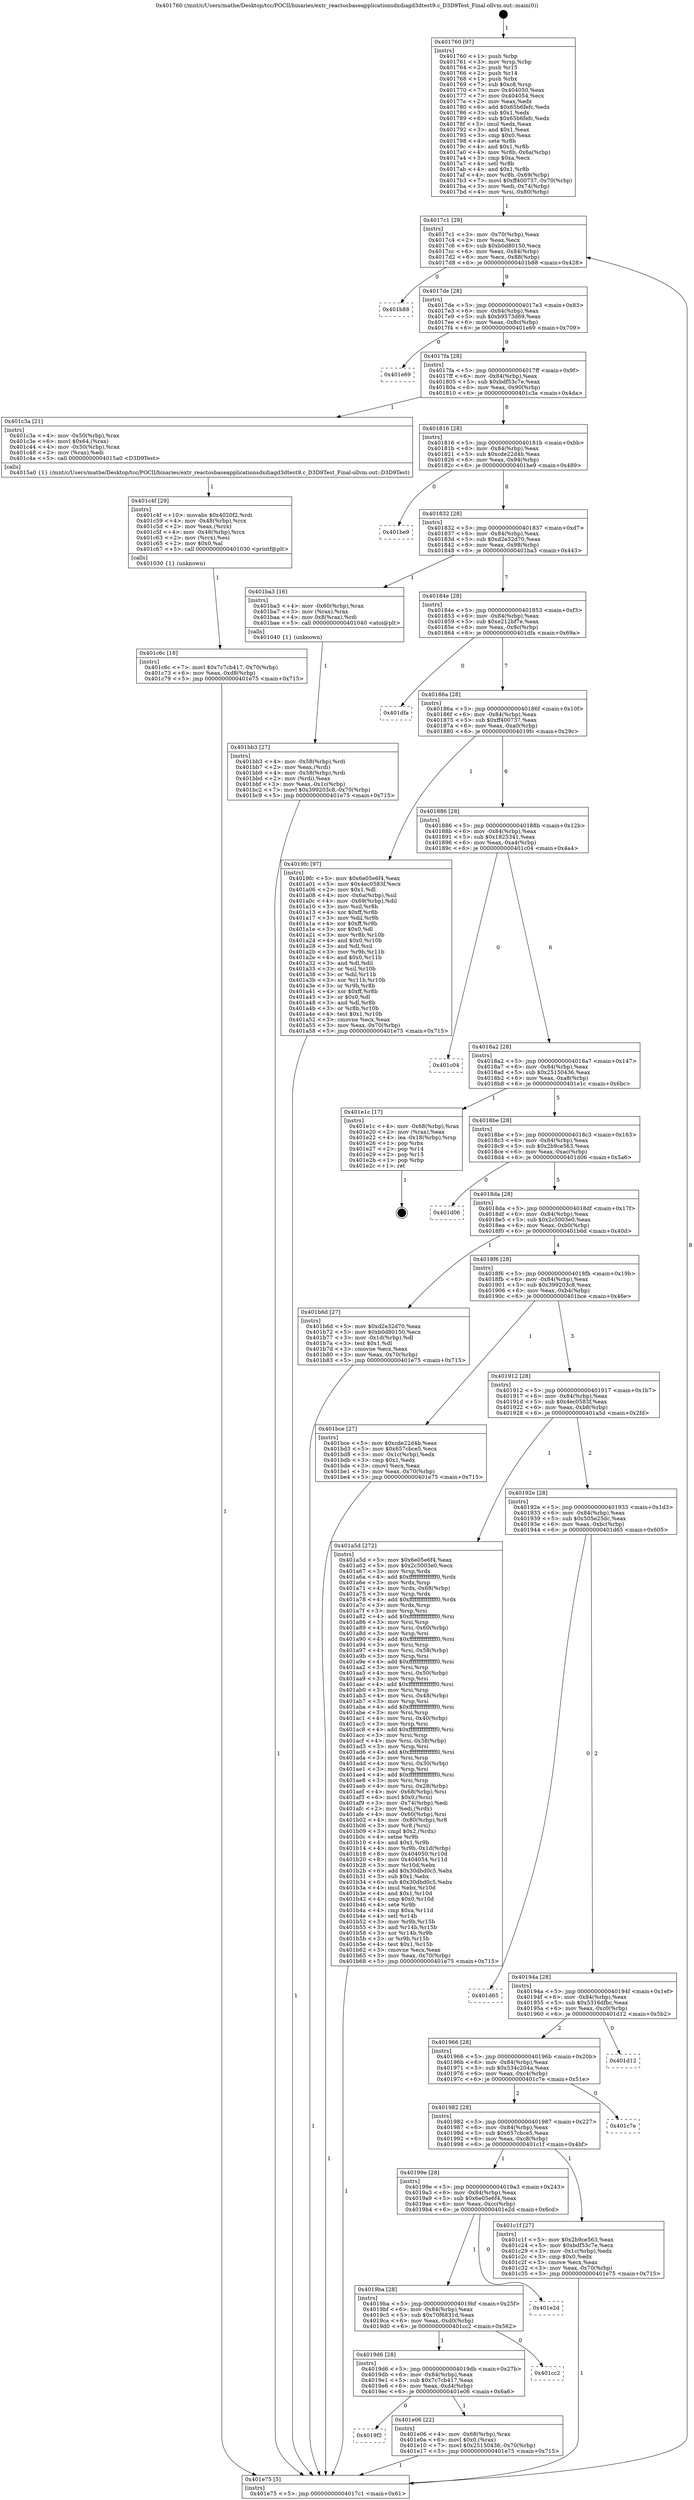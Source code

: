 digraph "0x401760" {
  label = "0x401760 (/mnt/c/Users/mathe/Desktop/tcc/POCII/binaries/extr_reactosbaseapplicationsdxdiagd3dtest9.c_D3D9Test_Final-ollvm.out::main(0))"
  labelloc = "t"
  node[shape=record]

  Entry [label="",width=0.3,height=0.3,shape=circle,fillcolor=black,style=filled]
  "0x4017c1" [label="{
     0x4017c1 [29]\l
     | [instrs]\l
     &nbsp;&nbsp;0x4017c1 \<+3\>: mov -0x70(%rbp),%eax\l
     &nbsp;&nbsp;0x4017c4 \<+2\>: mov %eax,%ecx\l
     &nbsp;&nbsp;0x4017c6 \<+6\>: sub $0xb0d80150,%ecx\l
     &nbsp;&nbsp;0x4017cc \<+6\>: mov %eax,-0x84(%rbp)\l
     &nbsp;&nbsp;0x4017d2 \<+6\>: mov %ecx,-0x88(%rbp)\l
     &nbsp;&nbsp;0x4017d8 \<+6\>: je 0000000000401b88 \<main+0x428\>\l
  }"]
  "0x401b88" [label="{
     0x401b88\l
  }", style=dashed]
  "0x4017de" [label="{
     0x4017de [28]\l
     | [instrs]\l
     &nbsp;&nbsp;0x4017de \<+5\>: jmp 00000000004017e3 \<main+0x83\>\l
     &nbsp;&nbsp;0x4017e3 \<+6\>: mov -0x84(%rbp),%eax\l
     &nbsp;&nbsp;0x4017e9 \<+5\>: sub $0xb9573d69,%eax\l
     &nbsp;&nbsp;0x4017ee \<+6\>: mov %eax,-0x8c(%rbp)\l
     &nbsp;&nbsp;0x4017f4 \<+6\>: je 0000000000401e69 \<main+0x709\>\l
  }"]
  Exit [label="",width=0.3,height=0.3,shape=circle,fillcolor=black,style=filled,peripheries=2]
  "0x401e69" [label="{
     0x401e69\l
  }", style=dashed]
  "0x4017fa" [label="{
     0x4017fa [28]\l
     | [instrs]\l
     &nbsp;&nbsp;0x4017fa \<+5\>: jmp 00000000004017ff \<main+0x9f\>\l
     &nbsp;&nbsp;0x4017ff \<+6\>: mov -0x84(%rbp),%eax\l
     &nbsp;&nbsp;0x401805 \<+5\>: sub $0xbdf53c7e,%eax\l
     &nbsp;&nbsp;0x40180a \<+6\>: mov %eax,-0x90(%rbp)\l
     &nbsp;&nbsp;0x401810 \<+6\>: je 0000000000401c3a \<main+0x4da\>\l
  }"]
  "0x4019f2" [label="{
     0x4019f2\l
  }", style=dashed]
  "0x401c3a" [label="{
     0x401c3a [21]\l
     | [instrs]\l
     &nbsp;&nbsp;0x401c3a \<+4\>: mov -0x50(%rbp),%rax\l
     &nbsp;&nbsp;0x401c3e \<+6\>: movl $0x64,(%rax)\l
     &nbsp;&nbsp;0x401c44 \<+4\>: mov -0x50(%rbp),%rax\l
     &nbsp;&nbsp;0x401c48 \<+2\>: mov (%rax),%edi\l
     &nbsp;&nbsp;0x401c4a \<+5\>: call 00000000004015a0 \<D3D9Test\>\l
     | [calls]\l
     &nbsp;&nbsp;0x4015a0 \{1\} (/mnt/c/Users/mathe/Desktop/tcc/POCII/binaries/extr_reactosbaseapplicationsdxdiagd3dtest9.c_D3D9Test_Final-ollvm.out::D3D9Test)\l
  }"]
  "0x401816" [label="{
     0x401816 [28]\l
     | [instrs]\l
     &nbsp;&nbsp;0x401816 \<+5\>: jmp 000000000040181b \<main+0xbb\>\l
     &nbsp;&nbsp;0x40181b \<+6\>: mov -0x84(%rbp),%eax\l
     &nbsp;&nbsp;0x401821 \<+5\>: sub $0xcde22d4b,%eax\l
     &nbsp;&nbsp;0x401826 \<+6\>: mov %eax,-0x94(%rbp)\l
     &nbsp;&nbsp;0x40182c \<+6\>: je 0000000000401be9 \<main+0x489\>\l
  }"]
  "0x401e06" [label="{
     0x401e06 [22]\l
     | [instrs]\l
     &nbsp;&nbsp;0x401e06 \<+4\>: mov -0x68(%rbp),%rax\l
     &nbsp;&nbsp;0x401e0a \<+6\>: movl $0x0,(%rax)\l
     &nbsp;&nbsp;0x401e10 \<+7\>: movl $0x25150436,-0x70(%rbp)\l
     &nbsp;&nbsp;0x401e17 \<+5\>: jmp 0000000000401e75 \<main+0x715\>\l
  }"]
  "0x401be9" [label="{
     0x401be9\l
  }", style=dashed]
  "0x401832" [label="{
     0x401832 [28]\l
     | [instrs]\l
     &nbsp;&nbsp;0x401832 \<+5\>: jmp 0000000000401837 \<main+0xd7\>\l
     &nbsp;&nbsp;0x401837 \<+6\>: mov -0x84(%rbp),%eax\l
     &nbsp;&nbsp;0x40183d \<+5\>: sub $0xd2e32d70,%eax\l
     &nbsp;&nbsp;0x401842 \<+6\>: mov %eax,-0x98(%rbp)\l
     &nbsp;&nbsp;0x401848 \<+6\>: je 0000000000401ba3 \<main+0x443\>\l
  }"]
  "0x4019d6" [label="{
     0x4019d6 [28]\l
     | [instrs]\l
     &nbsp;&nbsp;0x4019d6 \<+5\>: jmp 00000000004019db \<main+0x27b\>\l
     &nbsp;&nbsp;0x4019db \<+6\>: mov -0x84(%rbp),%eax\l
     &nbsp;&nbsp;0x4019e1 \<+5\>: sub $0x7c7cb417,%eax\l
     &nbsp;&nbsp;0x4019e6 \<+6\>: mov %eax,-0xd4(%rbp)\l
     &nbsp;&nbsp;0x4019ec \<+6\>: je 0000000000401e06 \<main+0x6a6\>\l
  }"]
  "0x401ba3" [label="{
     0x401ba3 [16]\l
     | [instrs]\l
     &nbsp;&nbsp;0x401ba3 \<+4\>: mov -0x60(%rbp),%rax\l
     &nbsp;&nbsp;0x401ba7 \<+3\>: mov (%rax),%rax\l
     &nbsp;&nbsp;0x401baa \<+4\>: mov 0x8(%rax),%rdi\l
     &nbsp;&nbsp;0x401bae \<+5\>: call 0000000000401040 \<atoi@plt\>\l
     | [calls]\l
     &nbsp;&nbsp;0x401040 \{1\} (unknown)\l
  }"]
  "0x40184e" [label="{
     0x40184e [28]\l
     | [instrs]\l
     &nbsp;&nbsp;0x40184e \<+5\>: jmp 0000000000401853 \<main+0xf3\>\l
     &nbsp;&nbsp;0x401853 \<+6\>: mov -0x84(%rbp),%eax\l
     &nbsp;&nbsp;0x401859 \<+5\>: sub $0xe212bf7e,%eax\l
     &nbsp;&nbsp;0x40185e \<+6\>: mov %eax,-0x9c(%rbp)\l
     &nbsp;&nbsp;0x401864 \<+6\>: je 0000000000401dfa \<main+0x69a\>\l
  }"]
  "0x401cc2" [label="{
     0x401cc2\l
  }", style=dashed]
  "0x401dfa" [label="{
     0x401dfa\l
  }", style=dashed]
  "0x40186a" [label="{
     0x40186a [28]\l
     | [instrs]\l
     &nbsp;&nbsp;0x40186a \<+5\>: jmp 000000000040186f \<main+0x10f\>\l
     &nbsp;&nbsp;0x40186f \<+6\>: mov -0x84(%rbp),%eax\l
     &nbsp;&nbsp;0x401875 \<+5\>: sub $0xff400737,%eax\l
     &nbsp;&nbsp;0x40187a \<+6\>: mov %eax,-0xa0(%rbp)\l
     &nbsp;&nbsp;0x401880 \<+6\>: je 00000000004019fc \<main+0x29c\>\l
  }"]
  "0x4019ba" [label="{
     0x4019ba [28]\l
     | [instrs]\l
     &nbsp;&nbsp;0x4019ba \<+5\>: jmp 00000000004019bf \<main+0x25f\>\l
     &nbsp;&nbsp;0x4019bf \<+6\>: mov -0x84(%rbp),%eax\l
     &nbsp;&nbsp;0x4019c5 \<+5\>: sub $0x70f6831d,%eax\l
     &nbsp;&nbsp;0x4019ca \<+6\>: mov %eax,-0xd0(%rbp)\l
     &nbsp;&nbsp;0x4019d0 \<+6\>: je 0000000000401cc2 \<main+0x562\>\l
  }"]
  "0x4019fc" [label="{
     0x4019fc [97]\l
     | [instrs]\l
     &nbsp;&nbsp;0x4019fc \<+5\>: mov $0x6e05e6f4,%eax\l
     &nbsp;&nbsp;0x401a01 \<+5\>: mov $0x4ec0583f,%ecx\l
     &nbsp;&nbsp;0x401a06 \<+2\>: mov $0x1,%dl\l
     &nbsp;&nbsp;0x401a08 \<+4\>: mov -0x6a(%rbp),%sil\l
     &nbsp;&nbsp;0x401a0c \<+4\>: mov -0x69(%rbp),%dil\l
     &nbsp;&nbsp;0x401a10 \<+3\>: mov %sil,%r8b\l
     &nbsp;&nbsp;0x401a13 \<+4\>: xor $0xff,%r8b\l
     &nbsp;&nbsp;0x401a17 \<+3\>: mov %dil,%r9b\l
     &nbsp;&nbsp;0x401a1a \<+4\>: xor $0xff,%r9b\l
     &nbsp;&nbsp;0x401a1e \<+3\>: xor $0x0,%dl\l
     &nbsp;&nbsp;0x401a21 \<+3\>: mov %r8b,%r10b\l
     &nbsp;&nbsp;0x401a24 \<+4\>: and $0x0,%r10b\l
     &nbsp;&nbsp;0x401a28 \<+3\>: and %dl,%sil\l
     &nbsp;&nbsp;0x401a2b \<+3\>: mov %r9b,%r11b\l
     &nbsp;&nbsp;0x401a2e \<+4\>: and $0x0,%r11b\l
     &nbsp;&nbsp;0x401a32 \<+3\>: and %dl,%dil\l
     &nbsp;&nbsp;0x401a35 \<+3\>: or %sil,%r10b\l
     &nbsp;&nbsp;0x401a38 \<+3\>: or %dil,%r11b\l
     &nbsp;&nbsp;0x401a3b \<+3\>: xor %r11b,%r10b\l
     &nbsp;&nbsp;0x401a3e \<+3\>: or %r9b,%r8b\l
     &nbsp;&nbsp;0x401a41 \<+4\>: xor $0xff,%r8b\l
     &nbsp;&nbsp;0x401a45 \<+3\>: or $0x0,%dl\l
     &nbsp;&nbsp;0x401a48 \<+3\>: and %dl,%r8b\l
     &nbsp;&nbsp;0x401a4b \<+3\>: or %r8b,%r10b\l
     &nbsp;&nbsp;0x401a4e \<+4\>: test $0x1,%r10b\l
     &nbsp;&nbsp;0x401a52 \<+3\>: cmovne %ecx,%eax\l
     &nbsp;&nbsp;0x401a55 \<+3\>: mov %eax,-0x70(%rbp)\l
     &nbsp;&nbsp;0x401a58 \<+5\>: jmp 0000000000401e75 \<main+0x715\>\l
  }"]
  "0x401886" [label="{
     0x401886 [28]\l
     | [instrs]\l
     &nbsp;&nbsp;0x401886 \<+5\>: jmp 000000000040188b \<main+0x12b\>\l
     &nbsp;&nbsp;0x40188b \<+6\>: mov -0x84(%rbp),%eax\l
     &nbsp;&nbsp;0x401891 \<+5\>: sub $0x1825341,%eax\l
     &nbsp;&nbsp;0x401896 \<+6\>: mov %eax,-0xa4(%rbp)\l
     &nbsp;&nbsp;0x40189c \<+6\>: je 0000000000401c04 \<main+0x4a4\>\l
  }"]
  "0x401e75" [label="{
     0x401e75 [5]\l
     | [instrs]\l
     &nbsp;&nbsp;0x401e75 \<+5\>: jmp 00000000004017c1 \<main+0x61\>\l
  }"]
  "0x401760" [label="{
     0x401760 [97]\l
     | [instrs]\l
     &nbsp;&nbsp;0x401760 \<+1\>: push %rbp\l
     &nbsp;&nbsp;0x401761 \<+3\>: mov %rsp,%rbp\l
     &nbsp;&nbsp;0x401764 \<+2\>: push %r15\l
     &nbsp;&nbsp;0x401766 \<+2\>: push %r14\l
     &nbsp;&nbsp;0x401768 \<+1\>: push %rbx\l
     &nbsp;&nbsp;0x401769 \<+7\>: sub $0xc8,%rsp\l
     &nbsp;&nbsp;0x401770 \<+7\>: mov 0x404050,%eax\l
     &nbsp;&nbsp;0x401777 \<+7\>: mov 0x404054,%ecx\l
     &nbsp;&nbsp;0x40177e \<+2\>: mov %eax,%edx\l
     &nbsp;&nbsp;0x401780 \<+6\>: add $0x65b6fefc,%edx\l
     &nbsp;&nbsp;0x401786 \<+3\>: sub $0x1,%edx\l
     &nbsp;&nbsp;0x401789 \<+6\>: sub $0x65b6fefc,%edx\l
     &nbsp;&nbsp;0x40178f \<+3\>: imul %edx,%eax\l
     &nbsp;&nbsp;0x401792 \<+3\>: and $0x1,%eax\l
     &nbsp;&nbsp;0x401795 \<+3\>: cmp $0x0,%eax\l
     &nbsp;&nbsp;0x401798 \<+4\>: sete %r8b\l
     &nbsp;&nbsp;0x40179c \<+4\>: and $0x1,%r8b\l
     &nbsp;&nbsp;0x4017a0 \<+4\>: mov %r8b,-0x6a(%rbp)\l
     &nbsp;&nbsp;0x4017a4 \<+3\>: cmp $0xa,%ecx\l
     &nbsp;&nbsp;0x4017a7 \<+4\>: setl %r8b\l
     &nbsp;&nbsp;0x4017ab \<+4\>: and $0x1,%r8b\l
     &nbsp;&nbsp;0x4017af \<+4\>: mov %r8b,-0x69(%rbp)\l
     &nbsp;&nbsp;0x4017b3 \<+7\>: movl $0xff400737,-0x70(%rbp)\l
     &nbsp;&nbsp;0x4017ba \<+3\>: mov %edi,-0x74(%rbp)\l
     &nbsp;&nbsp;0x4017bd \<+4\>: mov %rsi,-0x80(%rbp)\l
  }"]
  "0x401e2d" [label="{
     0x401e2d\l
  }", style=dashed]
  "0x401c04" [label="{
     0x401c04\l
  }", style=dashed]
  "0x4018a2" [label="{
     0x4018a2 [28]\l
     | [instrs]\l
     &nbsp;&nbsp;0x4018a2 \<+5\>: jmp 00000000004018a7 \<main+0x147\>\l
     &nbsp;&nbsp;0x4018a7 \<+6\>: mov -0x84(%rbp),%eax\l
     &nbsp;&nbsp;0x4018ad \<+5\>: sub $0x25150436,%eax\l
     &nbsp;&nbsp;0x4018b2 \<+6\>: mov %eax,-0xa8(%rbp)\l
     &nbsp;&nbsp;0x4018b8 \<+6\>: je 0000000000401e1c \<main+0x6bc\>\l
  }"]
  "0x401c6c" [label="{
     0x401c6c [18]\l
     | [instrs]\l
     &nbsp;&nbsp;0x401c6c \<+7\>: movl $0x7c7cb417,-0x70(%rbp)\l
     &nbsp;&nbsp;0x401c73 \<+6\>: mov %eax,-0xd8(%rbp)\l
     &nbsp;&nbsp;0x401c79 \<+5\>: jmp 0000000000401e75 \<main+0x715\>\l
  }"]
  "0x401e1c" [label="{
     0x401e1c [17]\l
     | [instrs]\l
     &nbsp;&nbsp;0x401e1c \<+4\>: mov -0x68(%rbp),%rax\l
     &nbsp;&nbsp;0x401e20 \<+2\>: mov (%rax),%eax\l
     &nbsp;&nbsp;0x401e22 \<+4\>: lea -0x18(%rbp),%rsp\l
     &nbsp;&nbsp;0x401e26 \<+1\>: pop %rbx\l
     &nbsp;&nbsp;0x401e27 \<+2\>: pop %r14\l
     &nbsp;&nbsp;0x401e29 \<+2\>: pop %r15\l
     &nbsp;&nbsp;0x401e2b \<+1\>: pop %rbp\l
     &nbsp;&nbsp;0x401e2c \<+1\>: ret\l
  }"]
  "0x4018be" [label="{
     0x4018be [28]\l
     | [instrs]\l
     &nbsp;&nbsp;0x4018be \<+5\>: jmp 00000000004018c3 \<main+0x163\>\l
     &nbsp;&nbsp;0x4018c3 \<+6\>: mov -0x84(%rbp),%eax\l
     &nbsp;&nbsp;0x4018c9 \<+5\>: sub $0x2b9ce563,%eax\l
     &nbsp;&nbsp;0x4018ce \<+6\>: mov %eax,-0xac(%rbp)\l
     &nbsp;&nbsp;0x4018d4 \<+6\>: je 0000000000401d06 \<main+0x5a6\>\l
  }"]
  "0x401c4f" [label="{
     0x401c4f [29]\l
     | [instrs]\l
     &nbsp;&nbsp;0x401c4f \<+10\>: movabs $0x4020f2,%rdi\l
     &nbsp;&nbsp;0x401c59 \<+4\>: mov -0x48(%rbp),%rcx\l
     &nbsp;&nbsp;0x401c5d \<+2\>: mov %eax,(%rcx)\l
     &nbsp;&nbsp;0x401c5f \<+4\>: mov -0x48(%rbp),%rcx\l
     &nbsp;&nbsp;0x401c63 \<+2\>: mov (%rcx),%esi\l
     &nbsp;&nbsp;0x401c65 \<+2\>: mov $0x0,%al\l
     &nbsp;&nbsp;0x401c67 \<+5\>: call 0000000000401030 \<printf@plt\>\l
     | [calls]\l
     &nbsp;&nbsp;0x401030 \{1\} (unknown)\l
  }"]
  "0x401d06" [label="{
     0x401d06\l
  }", style=dashed]
  "0x4018da" [label="{
     0x4018da [28]\l
     | [instrs]\l
     &nbsp;&nbsp;0x4018da \<+5\>: jmp 00000000004018df \<main+0x17f\>\l
     &nbsp;&nbsp;0x4018df \<+6\>: mov -0x84(%rbp),%eax\l
     &nbsp;&nbsp;0x4018e5 \<+5\>: sub $0x2c5003e0,%eax\l
     &nbsp;&nbsp;0x4018ea \<+6\>: mov %eax,-0xb0(%rbp)\l
     &nbsp;&nbsp;0x4018f0 \<+6\>: je 0000000000401b6d \<main+0x40d\>\l
  }"]
  "0x40199e" [label="{
     0x40199e [28]\l
     | [instrs]\l
     &nbsp;&nbsp;0x40199e \<+5\>: jmp 00000000004019a3 \<main+0x243\>\l
     &nbsp;&nbsp;0x4019a3 \<+6\>: mov -0x84(%rbp),%eax\l
     &nbsp;&nbsp;0x4019a9 \<+5\>: sub $0x6e05e6f4,%eax\l
     &nbsp;&nbsp;0x4019ae \<+6\>: mov %eax,-0xcc(%rbp)\l
     &nbsp;&nbsp;0x4019b4 \<+6\>: je 0000000000401e2d \<main+0x6cd\>\l
  }"]
  "0x401b6d" [label="{
     0x401b6d [27]\l
     | [instrs]\l
     &nbsp;&nbsp;0x401b6d \<+5\>: mov $0xd2e32d70,%eax\l
     &nbsp;&nbsp;0x401b72 \<+5\>: mov $0xb0d80150,%ecx\l
     &nbsp;&nbsp;0x401b77 \<+3\>: mov -0x1d(%rbp),%dl\l
     &nbsp;&nbsp;0x401b7a \<+3\>: test $0x1,%dl\l
     &nbsp;&nbsp;0x401b7d \<+3\>: cmovne %ecx,%eax\l
     &nbsp;&nbsp;0x401b80 \<+3\>: mov %eax,-0x70(%rbp)\l
     &nbsp;&nbsp;0x401b83 \<+5\>: jmp 0000000000401e75 \<main+0x715\>\l
  }"]
  "0x4018f6" [label="{
     0x4018f6 [28]\l
     | [instrs]\l
     &nbsp;&nbsp;0x4018f6 \<+5\>: jmp 00000000004018fb \<main+0x19b\>\l
     &nbsp;&nbsp;0x4018fb \<+6\>: mov -0x84(%rbp),%eax\l
     &nbsp;&nbsp;0x401901 \<+5\>: sub $0x399203c8,%eax\l
     &nbsp;&nbsp;0x401906 \<+6\>: mov %eax,-0xb4(%rbp)\l
     &nbsp;&nbsp;0x40190c \<+6\>: je 0000000000401bce \<main+0x46e\>\l
  }"]
  "0x401c1f" [label="{
     0x401c1f [27]\l
     | [instrs]\l
     &nbsp;&nbsp;0x401c1f \<+5\>: mov $0x2b9ce563,%eax\l
     &nbsp;&nbsp;0x401c24 \<+5\>: mov $0xbdf53c7e,%ecx\l
     &nbsp;&nbsp;0x401c29 \<+3\>: mov -0x1c(%rbp),%edx\l
     &nbsp;&nbsp;0x401c2c \<+3\>: cmp $0x0,%edx\l
     &nbsp;&nbsp;0x401c2f \<+3\>: cmove %ecx,%eax\l
     &nbsp;&nbsp;0x401c32 \<+3\>: mov %eax,-0x70(%rbp)\l
     &nbsp;&nbsp;0x401c35 \<+5\>: jmp 0000000000401e75 \<main+0x715\>\l
  }"]
  "0x401bce" [label="{
     0x401bce [27]\l
     | [instrs]\l
     &nbsp;&nbsp;0x401bce \<+5\>: mov $0xcde22d4b,%eax\l
     &nbsp;&nbsp;0x401bd3 \<+5\>: mov $0x657cbce5,%ecx\l
     &nbsp;&nbsp;0x401bd8 \<+3\>: mov -0x1c(%rbp),%edx\l
     &nbsp;&nbsp;0x401bdb \<+3\>: cmp $0x1,%edx\l
     &nbsp;&nbsp;0x401bde \<+3\>: cmovl %ecx,%eax\l
     &nbsp;&nbsp;0x401be1 \<+3\>: mov %eax,-0x70(%rbp)\l
     &nbsp;&nbsp;0x401be4 \<+5\>: jmp 0000000000401e75 \<main+0x715\>\l
  }"]
  "0x401912" [label="{
     0x401912 [28]\l
     | [instrs]\l
     &nbsp;&nbsp;0x401912 \<+5\>: jmp 0000000000401917 \<main+0x1b7\>\l
     &nbsp;&nbsp;0x401917 \<+6\>: mov -0x84(%rbp),%eax\l
     &nbsp;&nbsp;0x40191d \<+5\>: sub $0x4ec0583f,%eax\l
     &nbsp;&nbsp;0x401922 \<+6\>: mov %eax,-0xb8(%rbp)\l
     &nbsp;&nbsp;0x401928 \<+6\>: je 0000000000401a5d \<main+0x2fd\>\l
  }"]
  "0x401982" [label="{
     0x401982 [28]\l
     | [instrs]\l
     &nbsp;&nbsp;0x401982 \<+5\>: jmp 0000000000401987 \<main+0x227\>\l
     &nbsp;&nbsp;0x401987 \<+6\>: mov -0x84(%rbp),%eax\l
     &nbsp;&nbsp;0x40198d \<+5\>: sub $0x657cbce5,%eax\l
     &nbsp;&nbsp;0x401992 \<+6\>: mov %eax,-0xc8(%rbp)\l
     &nbsp;&nbsp;0x401998 \<+6\>: je 0000000000401c1f \<main+0x4bf\>\l
  }"]
  "0x401a5d" [label="{
     0x401a5d [272]\l
     | [instrs]\l
     &nbsp;&nbsp;0x401a5d \<+5\>: mov $0x6e05e6f4,%eax\l
     &nbsp;&nbsp;0x401a62 \<+5\>: mov $0x2c5003e0,%ecx\l
     &nbsp;&nbsp;0x401a67 \<+3\>: mov %rsp,%rdx\l
     &nbsp;&nbsp;0x401a6a \<+4\>: add $0xfffffffffffffff0,%rdx\l
     &nbsp;&nbsp;0x401a6e \<+3\>: mov %rdx,%rsp\l
     &nbsp;&nbsp;0x401a71 \<+4\>: mov %rdx,-0x68(%rbp)\l
     &nbsp;&nbsp;0x401a75 \<+3\>: mov %rsp,%rdx\l
     &nbsp;&nbsp;0x401a78 \<+4\>: add $0xfffffffffffffff0,%rdx\l
     &nbsp;&nbsp;0x401a7c \<+3\>: mov %rdx,%rsp\l
     &nbsp;&nbsp;0x401a7f \<+3\>: mov %rsp,%rsi\l
     &nbsp;&nbsp;0x401a82 \<+4\>: add $0xfffffffffffffff0,%rsi\l
     &nbsp;&nbsp;0x401a86 \<+3\>: mov %rsi,%rsp\l
     &nbsp;&nbsp;0x401a89 \<+4\>: mov %rsi,-0x60(%rbp)\l
     &nbsp;&nbsp;0x401a8d \<+3\>: mov %rsp,%rsi\l
     &nbsp;&nbsp;0x401a90 \<+4\>: add $0xfffffffffffffff0,%rsi\l
     &nbsp;&nbsp;0x401a94 \<+3\>: mov %rsi,%rsp\l
     &nbsp;&nbsp;0x401a97 \<+4\>: mov %rsi,-0x58(%rbp)\l
     &nbsp;&nbsp;0x401a9b \<+3\>: mov %rsp,%rsi\l
     &nbsp;&nbsp;0x401a9e \<+4\>: add $0xfffffffffffffff0,%rsi\l
     &nbsp;&nbsp;0x401aa2 \<+3\>: mov %rsi,%rsp\l
     &nbsp;&nbsp;0x401aa5 \<+4\>: mov %rsi,-0x50(%rbp)\l
     &nbsp;&nbsp;0x401aa9 \<+3\>: mov %rsp,%rsi\l
     &nbsp;&nbsp;0x401aac \<+4\>: add $0xfffffffffffffff0,%rsi\l
     &nbsp;&nbsp;0x401ab0 \<+3\>: mov %rsi,%rsp\l
     &nbsp;&nbsp;0x401ab3 \<+4\>: mov %rsi,-0x48(%rbp)\l
     &nbsp;&nbsp;0x401ab7 \<+3\>: mov %rsp,%rsi\l
     &nbsp;&nbsp;0x401aba \<+4\>: add $0xfffffffffffffff0,%rsi\l
     &nbsp;&nbsp;0x401abe \<+3\>: mov %rsi,%rsp\l
     &nbsp;&nbsp;0x401ac1 \<+4\>: mov %rsi,-0x40(%rbp)\l
     &nbsp;&nbsp;0x401ac5 \<+3\>: mov %rsp,%rsi\l
     &nbsp;&nbsp;0x401ac8 \<+4\>: add $0xfffffffffffffff0,%rsi\l
     &nbsp;&nbsp;0x401acc \<+3\>: mov %rsi,%rsp\l
     &nbsp;&nbsp;0x401acf \<+4\>: mov %rsi,-0x38(%rbp)\l
     &nbsp;&nbsp;0x401ad3 \<+3\>: mov %rsp,%rsi\l
     &nbsp;&nbsp;0x401ad6 \<+4\>: add $0xfffffffffffffff0,%rsi\l
     &nbsp;&nbsp;0x401ada \<+3\>: mov %rsi,%rsp\l
     &nbsp;&nbsp;0x401add \<+4\>: mov %rsi,-0x30(%rbp)\l
     &nbsp;&nbsp;0x401ae1 \<+3\>: mov %rsp,%rsi\l
     &nbsp;&nbsp;0x401ae4 \<+4\>: add $0xfffffffffffffff0,%rsi\l
     &nbsp;&nbsp;0x401ae8 \<+3\>: mov %rsi,%rsp\l
     &nbsp;&nbsp;0x401aeb \<+4\>: mov %rsi,-0x28(%rbp)\l
     &nbsp;&nbsp;0x401aef \<+4\>: mov -0x68(%rbp),%rsi\l
     &nbsp;&nbsp;0x401af3 \<+6\>: movl $0x0,(%rsi)\l
     &nbsp;&nbsp;0x401af9 \<+3\>: mov -0x74(%rbp),%edi\l
     &nbsp;&nbsp;0x401afc \<+2\>: mov %edi,(%rdx)\l
     &nbsp;&nbsp;0x401afe \<+4\>: mov -0x60(%rbp),%rsi\l
     &nbsp;&nbsp;0x401b02 \<+4\>: mov -0x80(%rbp),%r8\l
     &nbsp;&nbsp;0x401b06 \<+3\>: mov %r8,(%rsi)\l
     &nbsp;&nbsp;0x401b09 \<+3\>: cmpl $0x2,(%rdx)\l
     &nbsp;&nbsp;0x401b0c \<+4\>: setne %r9b\l
     &nbsp;&nbsp;0x401b10 \<+4\>: and $0x1,%r9b\l
     &nbsp;&nbsp;0x401b14 \<+4\>: mov %r9b,-0x1d(%rbp)\l
     &nbsp;&nbsp;0x401b18 \<+8\>: mov 0x404050,%r10d\l
     &nbsp;&nbsp;0x401b20 \<+8\>: mov 0x404054,%r11d\l
     &nbsp;&nbsp;0x401b28 \<+3\>: mov %r10d,%ebx\l
     &nbsp;&nbsp;0x401b2b \<+6\>: add $0x30dbd0c5,%ebx\l
     &nbsp;&nbsp;0x401b31 \<+3\>: sub $0x1,%ebx\l
     &nbsp;&nbsp;0x401b34 \<+6\>: sub $0x30dbd0c5,%ebx\l
     &nbsp;&nbsp;0x401b3a \<+4\>: imul %ebx,%r10d\l
     &nbsp;&nbsp;0x401b3e \<+4\>: and $0x1,%r10d\l
     &nbsp;&nbsp;0x401b42 \<+4\>: cmp $0x0,%r10d\l
     &nbsp;&nbsp;0x401b46 \<+4\>: sete %r9b\l
     &nbsp;&nbsp;0x401b4a \<+4\>: cmp $0xa,%r11d\l
     &nbsp;&nbsp;0x401b4e \<+4\>: setl %r14b\l
     &nbsp;&nbsp;0x401b52 \<+3\>: mov %r9b,%r15b\l
     &nbsp;&nbsp;0x401b55 \<+3\>: and %r14b,%r15b\l
     &nbsp;&nbsp;0x401b58 \<+3\>: xor %r14b,%r9b\l
     &nbsp;&nbsp;0x401b5b \<+3\>: or %r9b,%r15b\l
     &nbsp;&nbsp;0x401b5e \<+4\>: test $0x1,%r15b\l
     &nbsp;&nbsp;0x401b62 \<+3\>: cmovne %ecx,%eax\l
     &nbsp;&nbsp;0x401b65 \<+3\>: mov %eax,-0x70(%rbp)\l
     &nbsp;&nbsp;0x401b68 \<+5\>: jmp 0000000000401e75 \<main+0x715\>\l
  }"]
  "0x40192e" [label="{
     0x40192e [28]\l
     | [instrs]\l
     &nbsp;&nbsp;0x40192e \<+5\>: jmp 0000000000401933 \<main+0x1d3\>\l
     &nbsp;&nbsp;0x401933 \<+6\>: mov -0x84(%rbp),%eax\l
     &nbsp;&nbsp;0x401939 \<+5\>: sub $0x505e25dc,%eax\l
     &nbsp;&nbsp;0x40193e \<+6\>: mov %eax,-0xbc(%rbp)\l
     &nbsp;&nbsp;0x401944 \<+6\>: je 0000000000401d65 \<main+0x605\>\l
  }"]
  "0x401c7e" [label="{
     0x401c7e\l
  }", style=dashed]
  "0x401bb3" [label="{
     0x401bb3 [27]\l
     | [instrs]\l
     &nbsp;&nbsp;0x401bb3 \<+4\>: mov -0x58(%rbp),%rdi\l
     &nbsp;&nbsp;0x401bb7 \<+2\>: mov %eax,(%rdi)\l
     &nbsp;&nbsp;0x401bb9 \<+4\>: mov -0x58(%rbp),%rdi\l
     &nbsp;&nbsp;0x401bbd \<+2\>: mov (%rdi),%eax\l
     &nbsp;&nbsp;0x401bbf \<+3\>: mov %eax,-0x1c(%rbp)\l
     &nbsp;&nbsp;0x401bc2 \<+7\>: movl $0x399203c8,-0x70(%rbp)\l
     &nbsp;&nbsp;0x401bc9 \<+5\>: jmp 0000000000401e75 \<main+0x715\>\l
  }"]
  "0x401966" [label="{
     0x401966 [28]\l
     | [instrs]\l
     &nbsp;&nbsp;0x401966 \<+5\>: jmp 000000000040196b \<main+0x20b\>\l
     &nbsp;&nbsp;0x40196b \<+6\>: mov -0x84(%rbp),%eax\l
     &nbsp;&nbsp;0x401971 \<+5\>: sub $0x534c204a,%eax\l
     &nbsp;&nbsp;0x401976 \<+6\>: mov %eax,-0xc4(%rbp)\l
     &nbsp;&nbsp;0x40197c \<+6\>: je 0000000000401c7e \<main+0x51e\>\l
  }"]
  "0x401d65" [label="{
     0x401d65\l
  }", style=dashed]
  "0x40194a" [label="{
     0x40194a [28]\l
     | [instrs]\l
     &nbsp;&nbsp;0x40194a \<+5\>: jmp 000000000040194f \<main+0x1ef\>\l
     &nbsp;&nbsp;0x40194f \<+6\>: mov -0x84(%rbp),%eax\l
     &nbsp;&nbsp;0x401955 \<+5\>: sub $0x5316dfbc,%eax\l
     &nbsp;&nbsp;0x40195a \<+6\>: mov %eax,-0xc0(%rbp)\l
     &nbsp;&nbsp;0x401960 \<+6\>: je 0000000000401d12 \<main+0x5b2\>\l
  }"]
  "0x401d12" [label="{
     0x401d12\l
  }", style=dashed]
  Entry -> "0x401760" [label=" 1"]
  "0x4017c1" -> "0x401b88" [label=" 0"]
  "0x4017c1" -> "0x4017de" [label=" 9"]
  "0x401e1c" -> Exit [label=" 1"]
  "0x4017de" -> "0x401e69" [label=" 0"]
  "0x4017de" -> "0x4017fa" [label=" 9"]
  "0x401e06" -> "0x401e75" [label=" 1"]
  "0x4017fa" -> "0x401c3a" [label=" 1"]
  "0x4017fa" -> "0x401816" [label=" 8"]
  "0x4019d6" -> "0x4019f2" [label=" 0"]
  "0x401816" -> "0x401be9" [label=" 0"]
  "0x401816" -> "0x401832" [label=" 8"]
  "0x4019d6" -> "0x401e06" [label=" 1"]
  "0x401832" -> "0x401ba3" [label=" 1"]
  "0x401832" -> "0x40184e" [label=" 7"]
  "0x4019ba" -> "0x4019d6" [label=" 1"]
  "0x40184e" -> "0x401dfa" [label=" 0"]
  "0x40184e" -> "0x40186a" [label=" 7"]
  "0x4019ba" -> "0x401cc2" [label=" 0"]
  "0x40186a" -> "0x4019fc" [label=" 1"]
  "0x40186a" -> "0x401886" [label=" 6"]
  "0x4019fc" -> "0x401e75" [label=" 1"]
  "0x401760" -> "0x4017c1" [label=" 1"]
  "0x401e75" -> "0x4017c1" [label=" 8"]
  "0x40199e" -> "0x4019ba" [label=" 1"]
  "0x401886" -> "0x401c04" [label=" 0"]
  "0x401886" -> "0x4018a2" [label=" 6"]
  "0x40199e" -> "0x401e2d" [label=" 0"]
  "0x4018a2" -> "0x401e1c" [label=" 1"]
  "0x4018a2" -> "0x4018be" [label=" 5"]
  "0x401c6c" -> "0x401e75" [label=" 1"]
  "0x4018be" -> "0x401d06" [label=" 0"]
  "0x4018be" -> "0x4018da" [label=" 5"]
  "0x401c4f" -> "0x401c6c" [label=" 1"]
  "0x4018da" -> "0x401b6d" [label=" 1"]
  "0x4018da" -> "0x4018f6" [label=" 4"]
  "0x401c3a" -> "0x401c4f" [label=" 1"]
  "0x4018f6" -> "0x401bce" [label=" 1"]
  "0x4018f6" -> "0x401912" [label=" 3"]
  "0x401c1f" -> "0x401e75" [label=" 1"]
  "0x401912" -> "0x401a5d" [label=" 1"]
  "0x401912" -> "0x40192e" [label=" 2"]
  "0x401982" -> "0x401c1f" [label=" 1"]
  "0x401a5d" -> "0x401e75" [label=" 1"]
  "0x401b6d" -> "0x401e75" [label=" 1"]
  "0x401ba3" -> "0x401bb3" [label=" 1"]
  "0x401bb3" -> "0x401e75" [label=" 1"]
  "0x401bce" -> "0x401e75" [label=" 1"]
  "0x401982" -> "0x40199e" [label=" 1"]
  "0x40192e" -> "0x401d65" [label=" 0"]
  "0x40192e" -> "0x40194a" [label=" 2"]
  "0x401966" -> "0x401c7e" [label=" 0"]
  "0x40194a" -> "0x401d12" [label=" 0"]
  "0x40194a" -> "0x401966" [label=" 2"]
  "0x401966" -> "0x401982" [label=" 2"]
}
